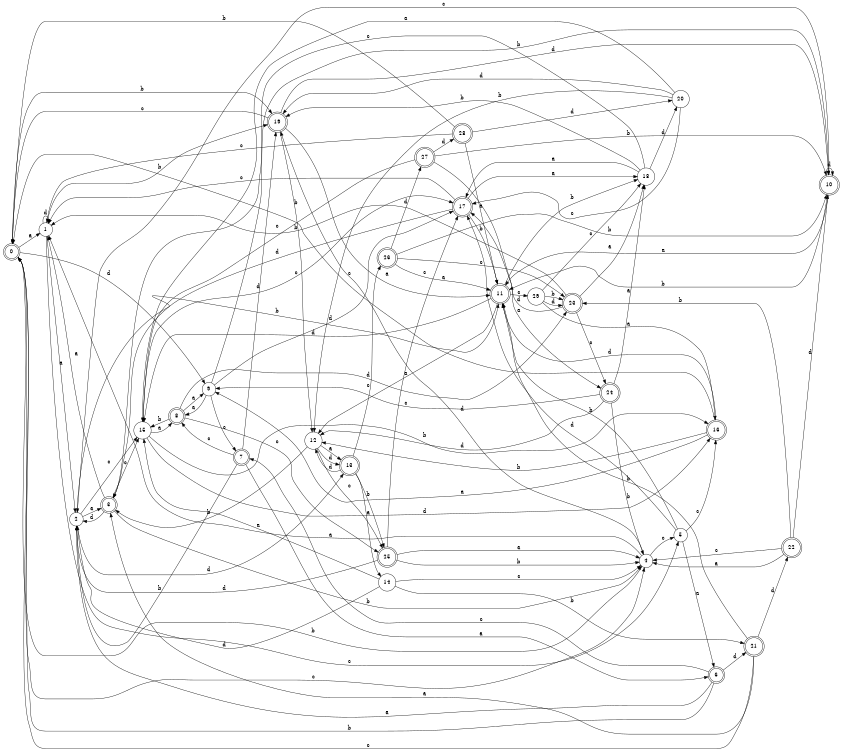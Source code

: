 digraph n24_9 {
__start0 [label="" shape="none"];

rankdir=LR;
size="8,5";

s0 [style="rounded,filled", color="black", fillcolor="white" shape="doublecircle", label="0"];
s1 [style="filled", color="black", fillcolor="white" shape="circle", label="1"];
s2 [style="filled", color="black", fillcolor="white" shape="circle", label="2"];
s3 [style="rounded,filled", color="black", fillcolor="white" shape="doublecircle", label="3"];
s4 [style="filled", color="black", fillcolor="white" shape="circle", label="4"];
s5 [style="filled", color="black", fillcolor="white" shape="circle", label="5"];
s6 [style="rounded,filled", color="black", fillcolor="white" shape="doublecircle", label="6"];
s7 [style="rounded,filled", color="black", fillcolor="white" shape="doublecircle", label="7"];
s8 [style="rounded,filled", color="black", fillcolor="white" shape="doublecircle", label="8"];
s9 [style="filled", color="black", fillcolor="white" shape="circle", label="9"];
s10 [style="rounded,filled", color="black", fillcolor="white" shape="doublecircle", label="10"];
s11 [style="rounded,filled", color="black", fillcolor="white" shape="doublecircle", label="11"];
s12 [style="filled", color="black", fillcolor="white" shape="circle", label="12"];
s13 [style="rounded,filled", color="black", fillcolor="white" shape="doublecircle", label="13"];
s14 [style="filled", color="black", fillcolor="white" shape="circle", label="14"];
s15 [style="filled", color="black", fillcolor="white" shape="circle", label="15"];
s16 [style="rounded,filled", color="black", fillcolor="white" shape="doublecircle", label="16"];
s17 [style="rounded,filled", color="black", fillcolor="white" shape="doublecircle", label="17"];
s18 [style="filled", color="black", fillcolor="white" shape="circle", label="18"];
s19 [style="rounded,filled", color="black", fillcolor="white" shape="doublecircle", label="19"];
s20 [style="filled", color="black", fillcolor="white" shape="circle", label="20"];
s21 [style="rounded,filled", color="black", fillcolor="white" shape="doublecircle", label="21"];
s22 [style="rounded,filled", color="black", fillcolor="white" shape="doublecircle", label="22"];
s23 [style="rounded,filled", color="black", fillcolor="white" shape="doublecircle", label="23"];
s24 [style="rounded,filled", color="black", fillcolor="white" shape="doublecircle", label="24"];
s25 [style="rounded,filled", color="black", fillcolor="white" shape="doublecircle", label="25"];
s26 [style="rounded,filled", color="black", fillcolor="white" shape="doublecircle", label="26"];
s27 [style="rounded,filled", color="black", fillcolor="white" shape="doublecircle", label="27"];
s28 [style="rounded,filled", color="black", fillcolor="white" shape="doublecircle", label="28"];
s29 [style="filled", color="black", fillcolor="white" shape="circle", label="29"];
s0 -> s1 [label="a"];
s0 -> s19 [label="b"];
s0 -> s4 [label="c"];
s0 -> s9 [label="d"];
s1 -> s2 [label="a"];
s1 -> s19 [label="b"];
s1 -> s5 [label="c"];
s1 -> s1 [label="d"];
s2 -> s3 [label="a"];
s2 -> s11 [label="b"];
s2 -> s15 [label="c"];
s2 -> s13 [label="d"];
s3 -> s1 [label="a"];
s3 -> s4 [label="b"];
s3 -> s15 [label="c"];
s3 -> s2 [label="d"];
s4 -> s1 [label="a"];
s4 -> s0 [label="b"];
s4 -> s5 [label="c"];
s4 -> s19 [label="d"];
s5 -> s6 [label="a"];
s5 -> s11 [label="b"];
s5 -> s16 [label="c"];
s5 -> s17 [label="d"];
s6 -> s2 [label="a"];
s6 -> s0 [label="b"];
s6 -> s7 [label="c"];
s6 -> s21 [label="d"];
s7 -> s6 [label="a"];
s7 -> s2 [label="b"];
s7 -> s8 [label="c"];
s7 -> s19 [label="d"];
s8 -> s9 [label="a"];
s8 -> s15 [label="b"];
s8 -> s25 [label="c"];
s8 -> s23 [label="d"];
s9 -> s8 [label="a"];
s9 -> s10 [label="b"];
s9 -> s7 [label="c"];
s9 -> s17 [label="d"];
s10 -> s11 [label="a"];
s10 -> s11 [label="b"];
s10 -> s2 [label="c"];
s10 -> s10 [label="d"];
s11 -> s12 [label="a"];
s11 -> s18 [label="b"];
s11 -> s29 [label="c"];
s11 -> s15 [label="d"];
s12 -> s13 [label="a"];
s12 -> s3 [label="b"];
s12 -> s25 [label="c"];
s12 -> s13 [label="d"];
s13 -> s14 [label="a"];
s13 -> s25 [label="b"];
s13 -> s26 [label="c"];
s13 -> s12 [label="d"];
s14 -> s15 [label="a"];
s14 -> s21 [label="b"];
s14 -> s4 [label="c"];
s14 -> s2 [label="d"];
s15 -> s8 [label="a"];
s15 -> s16 [label="b"];
s15 -> s17 [label="c"];
s15 -> s16 [label="d"];
s16 -> s9 [label="a"];
s16 -> s12 [label="b"];
s16 -> s0 [label="c"];
s16 -> s11 [label="d"];
s17 -> s18 [label="a"];
s17 -> s11 [label="b"];
s17 -> s1 [label="c"];
s17 -> s3 [label="d"];
s18 -> s17 [label="a"];
s18 -> s19 [label="b"];
s18 -> s3 [label="c"];
s18 -> s20 [label="d"];
s19 -> s11 [label="a"];
s19 -> s12 [label="b"];
s19 -> s0 [label="c"];
s19 -> s10 [label="d"];
s20 -> s15 [label="a"];
s20 -> s12 [label="b"];
s20 -> s17 [label="c"];
s20 -> s19 [label="d"];
s21 -> s3 [label="a"];
s21 -> s11 [label="b"];
s21 -> s0 [label="c"];
s21 -> s22 [label="d"];
s22 -> s4 [label="a"];
s22 -> s23 [label="b"];
s22 -> s4 [label="c"];
s22 -> s10 [label="d"];
s23 -> s18 [label="a"];
s23 -> s1 [label="b"];
s23 -> s24 [label="c"];
s23 -> s17 [label="d"];
s24 -> s18 [label="a"];
s24 -> s4 [label="b"];
s24 -> s9 [label="c"];
s24 -> s12 [label="d"];
s25 -> s4 [label="a"];
s25 -> s4 [label="b"];
s25 -> s17 [label="c"];
s25 -> s2 [label="d"];
s26 -> s11 [label="a"];
s26 -> s10 [label="b"];
s26 -> s23 [label="c"];
s26 -> s27 [label="d"];
s27 -> s24 [label="a"];
s27 -> s10 [label="b"];
s27 -> s15 [label="c"];
s27 -> s28 [label="d"];
s28 -> s11 [label="a"];
s28 -> s0 [label="b"];
s28 -> s1 [label="c"];
s28 -> s20 [label="d"];
s29 -> s16 [label="a"];
s29 -> s23 [label="b"];
s29 -> s18 [label="c"];
s29 -> s23 [label="d"];

}